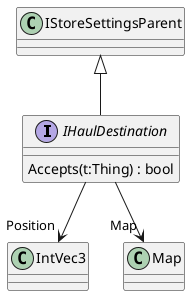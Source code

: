 @startuml
interface IHaulDestination {
    Accepts(t:Thing) : bool
}
IStoreSettingsParent <|-- IHaulDestination
IHaulDestination --> "Position" IntVec3
IHaulDestination --> "Map" Map
@enduml
